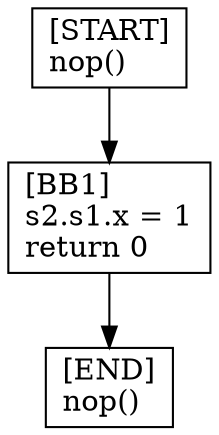 digraph {
  node [shape=box]
  END [label="[END]\lnop()\l"];
  START [label="[START]\lnop()\l"];
  BB1 [label="[BB1]\ls2.s1.x = 1\lreturn 0\l"];
  BB1 -> END;
  START -> BB1;
}
